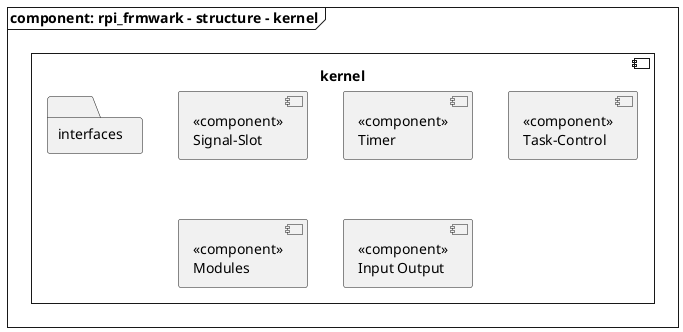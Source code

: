 @startuml rpi_control_frmwrk_diagram_component_kernel

skinparam monochrome true
skinparam linetype ortho
skinparam style strictuml

frame "component: rpi_frmwark - structure - kernel" {

    component kernel {

        folder interfaces {
            
        }

        component signal_slot [
            <<component>>
            Signal-Slot
        ]

        component timer [
            <<component>>
            Timer
        ]

        component task_comtrol [
            <<component>>
            Task-Control
        ]

        component modules [
            <<component>>
            Modules
        ]

        component io [
            <<component>>
            Input Output
        ]

        url of signal_slot is [[../../readme/readme_signal_slot.md {Click: Go to}]]
    }
}
@enduml
